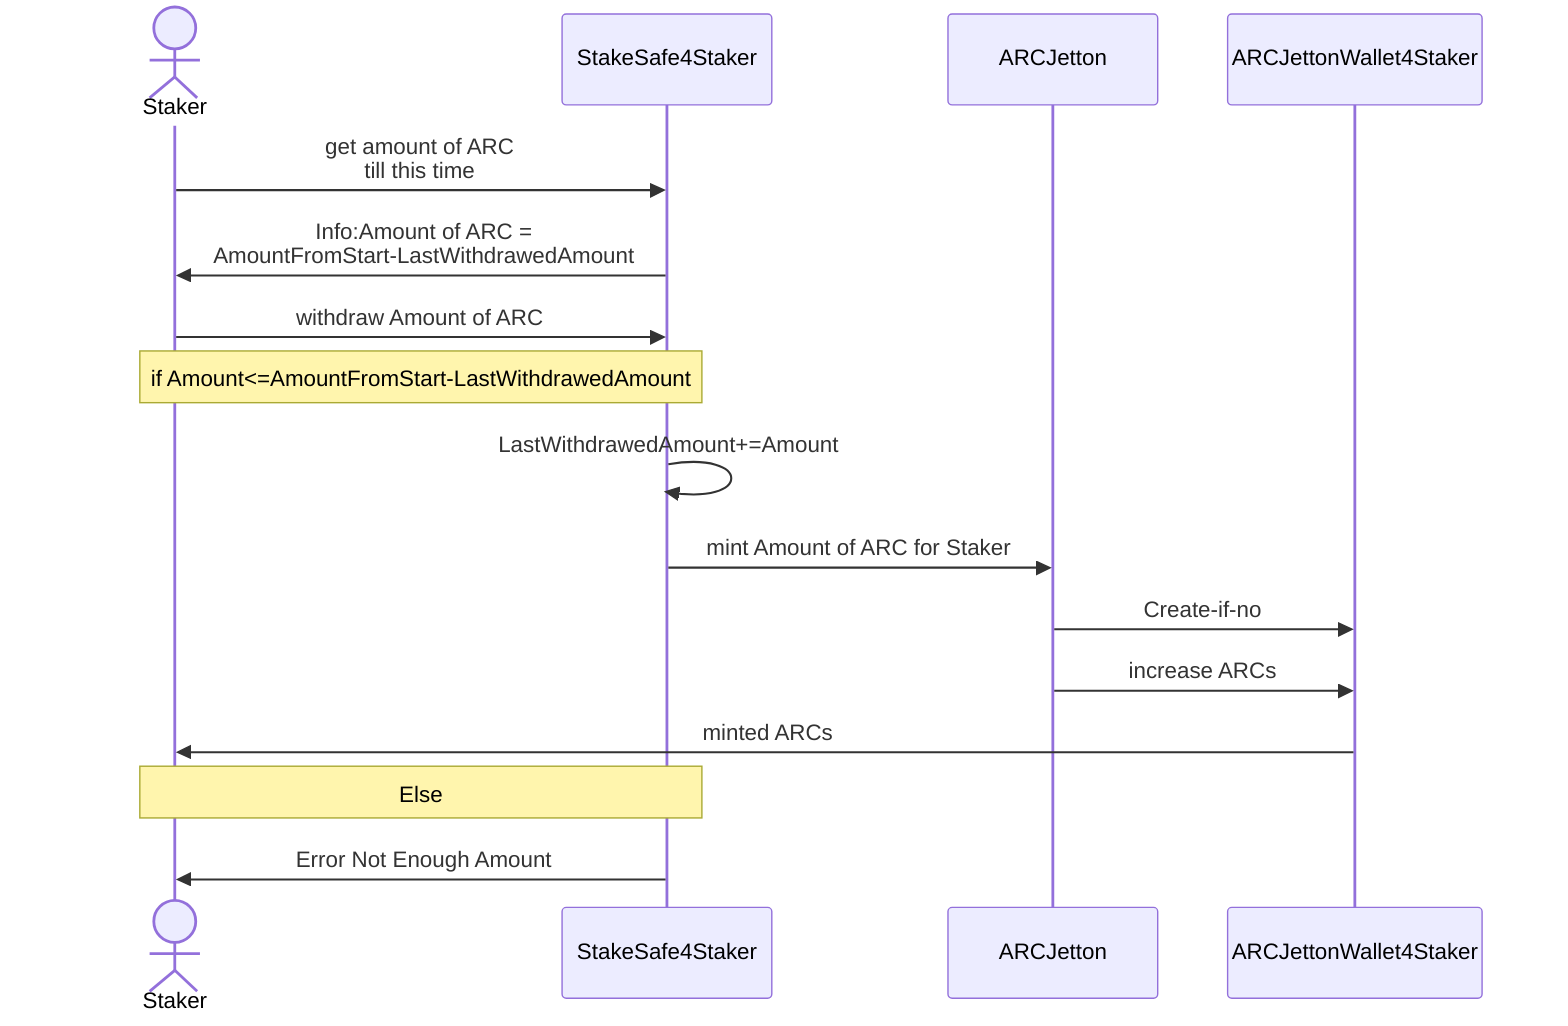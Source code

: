 sequenceDiagram
Actor Staker
Staker->>StakeSafe4Staker: get amount of ARC <br />till this time
StakeSafe4Staker->> Staker: Info:Amount of ARC = <br /> AmountFromStart-LastWithdrawedAmount 
Staker->>StakeSafe4Staker: withdraw Amount of ARC 
Note over Staker, StakeSafe4Staker: if Amount<=AmountFromStart-LastWithdrawedAmount 
StakeSafe4Staker->>StakeSafe4Staker: LastWithdrawedAmount+=Amount
StakeSafe4Staker->>ARCJetton: mint Amount of ARC for Staker
ARCJetton->>ARCJettonWallet4Staker:Create-if-no
ARCJetton->>ARCJettonWallet4Staker: increase ARCs
ARCJettonWallet4Staker->>Staker: minted ARCs
Note over Staker, StakeSafe4Staker: Else
StakeSafe4Staker->>Staker: Error Not Enough Amount